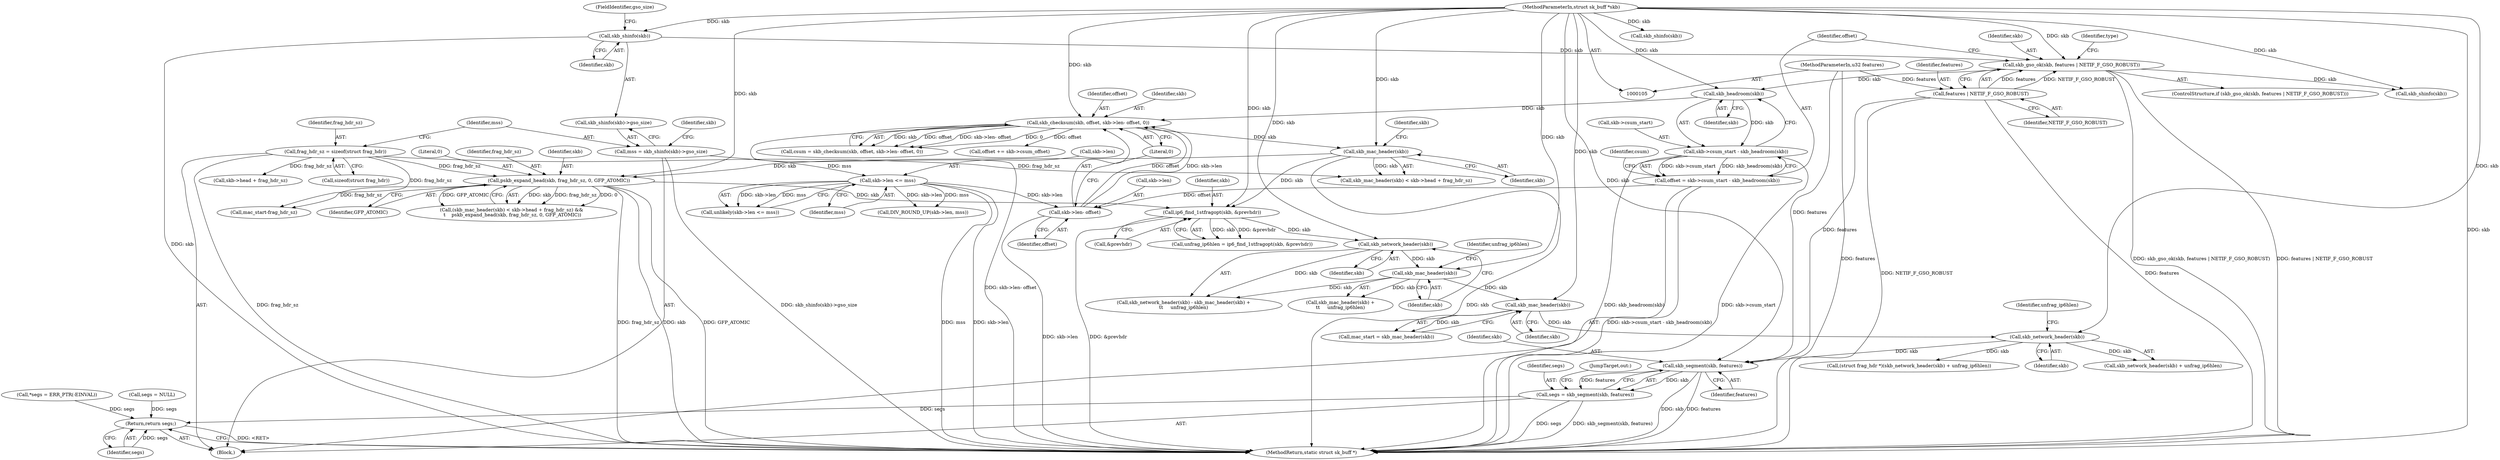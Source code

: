 digraph "0_linux_a9cf73ea7ff78f52662c8658d93c226effbbedde@pointer" {
"1000306" [label="(Call,skb_segment(skb, features))"];
"1000289" [label="(Call,skb_network_header(skb))"];
"1000266" [label="(Call,skb_mac_header(skb))"];
"1000261" [label="(Call,skb_mac_header(skb))"];
"1000258" [label="(Call,skb_network_header(skb))"];
"1000243" [label="(Call,ip6_find_1stfragopt(skb, &prevhdr))"];
"1000235" [label="(Call,pskb_expand_head(skb, frag_hdr_sz, 0, GFP_ATOMIC))"];
"1000228" [label="(Call,skb_mac_header(skb))"];
"1000195" [label="(Call,skb_checksum(skb, offset, skb->len- offset, 0))"];
"1000191" [label="(Call,skb_headroom(skb))"];
"1000144" [label="(Call,skb_gso_ok(skb, features | NETIF_F_GSO_ROBUST))"];
"1000132" [label="(Call,skb_shinfo(skb))"];
"1000106" [label="(MethodParameterIn,struct sk_buff *skb)"];
"1000146" [label="(Call,features | NETIF_F_GSO_ROBUST)"];
"1000107" [label="(MethodParameterIn,u32 features)"];
"1000198" [label="(Call,skb->len- offset)"];
"1000137" [label="(Call,skb->len <= mss)"];
"1000129" [label="(Call,mss = skb_shinfo(skb)->gso_size)"];
"1000185" [label="(Call,offset = skb->csum_start - skb_headroom(skb))"];
"1000187" [label="(Call,skb->csum_start - skb_headroom(skb))"];
"1000123" [label="(Call,frag_hdr_sz = sizeof(struct frag_hdr))"];
"1000304" [label="(Call,segs = skb_segment(skb, features))"];
"1000310" [label="(Return,return segs;)"];
"1000309" [label="(JumpTarget,out:)"];
"1000146" [label="(Call,features | NETIF_F_GSO_ROBUST)"];
"1000145" [label="(Identifier,skb)"];
"1000311" [label="(Identifier,segs)"];
"1000193" [label="(Call,csum = skb_checksum(skb, offset, skb->len- offset, 0))"];
"1000186" [label="(Identifier,offset)"];
"1000258" [label="(Call,skb_network_header(skb))"];
"1000181" [label="(Call,segs = NULL)"];
"1000134" [label="(FieldIdentifier,gso_size)"];
"1000194" [label="(Identifier,csum)"];
"1000263" [label="(Identifier,unfrag_ip6hlen)"];
"1000188" [label="(Call,skb->csum_start)"];
"1000260" [label="(Call,skb_mac_header(skb) +\n\t\t     unfrag_ip6hlen)"];
"1000202" [label="(Identifier,offset)"];
"1000154" [label="(Call,skb_shinfo(skb))"];
"1000133" [label="(Identifier,skb)"];
"1000139" [label="(Identifier,skb)"];
"1000130" [label="(Identifier,mss)"];
"1000192" [label="(Identifier,skb)"];
"1000286" [label="(Call,(struct frag_hdr *)(skb_network_header(skb) + unfrag_ip6hlen))"];
"1000237" [label="(Identifier,frag_hdr_sz)"];
"1000245" [label="(Call,&prevhdr)"];
"1000305" [label="(Identifier,segs)"];
"1000269" [label="(Call,mac_start-frag_hdr_sz)"];
"1000226" [label="(Call,(skb_mac_header(skb) < skb->head + frag_hdr_sz) &&\n \t    pskb_expand_head(skb, frag_hdr_sz, 0, GFP_ATOMIC))"];
"1000147" [label="(Identifier,features)"];
"1000261" [label="(Call,skb_mac_header(skb))"];
"1000230" [label="(Call,skb->head + frag_hdr_sz)"];
"1000312" [label="(MethodReturn,static struct sk_buff *)"];
"1000138" [label="(Call,skb->len)"];
"1000108" [label="(Block,)"];
"1000196" [label="(Identifier,skb)"];
"1000229" [label="(Identifier,skb)"];
"1000173" [label="(Call,skb_shinfo(skb))"];
"1000291" [label="(Identifier,unfrag_ip6hlen)"];
"1000110" [label="(Call,*segs = ERR_PTR(-EINVAL))"];
"1000107" [label="(MethodParameterIn,u32 features)"];
"1000262" [label="(Identifier,skb)"];
"1000290" [label="(Identifier,skb)"];
"1000187" [label="(Call,skb->csum_start - skb_headroom(skb))"];
"1000123" [label="(Call,frag_hdr_sz = sizeof(struct frag_hdr))"];
"1000131" [label="(Call,skb_shinfo(skb)->gso_size)"];
"1000241" [label="(Call,unfrag_ip6hlen = ip6_find_1stfragopt(skb, &prevhdr))"];
"1000185" [label="(Call,offset = skb->csum_start - skb_headroom(skb))"];
"1000232" [label="(Identifier,skb)"];
"1000235" [label="(Call,pskb_expand_head(skb, frag_hdr_sz, 0, GFP_ATOMIC))"];
"1000257" [label="(Call,skb_network_header(skb) - skb_mac_header(skb) +\n\t\t     unfrag_ip6hlen)"];
"1000236" [label="(Identifier,skb)"];
"1000137" [label="(Call,skb->len <= mss)"];
"1000199" [label="(Call,skb->len)"];
"1000204" [label="(Call,offset += skb->csum_offset)"];
"1000144" [label="(Call,skb_gso_ok(skb, features | NETIF_F_GSO_ROBUST))"];
"1000124" [label="(Identifier,frag_hdr_sz)"];
"1000136" [label="(Call,unlikely(skb->len <= mss))"];
"1000143" [label="(ControlStructure,if (skb_gso_ok(skb, features | NETIF_F_GSO_ROBUST)))"];
"1000195" [label="(Call,skb_checksum(skb, offset, skb->len- offset, 0))"];
"1000308" [label="(Identifier,features)"];
"1000106" [label="(MethodParameterIn,struct sk_buff *skb)"];
"1000267" [label="(Identifier,skb)"];
"1000238" [label="(Literal,0)"];
"1000191" [label="(Call,skb_headroom(skb))"];
"1000239" [label="(Identifier,GFP_ATOMIC)"];
"1000264" [label="(Call,mac_start = skb_mac_header(skb))"];
"1000141" [label="(Identifier,mss)"];
"1000129" [label="(Call,mss = skb_shinfo(skb)->gso_size)"];
"1000266" [label="(Call,skb_mac_header(skb))"];
"1000228" [label="(Call,skb_mac_header(skb))"];
"1000203" [label="(Literal,0)"];
"1000304" [label="(Call,segs = skb_segment(skb, features))"];
"1000244" [label="(Identifier,skb)"];
"1000197" [label="(Identifier,offset)"];
"1000306" [label="(Call,skb_segment(skb, features))"];
"1000176" [label="(Call,DIV_ROUND_UP(skb->len, mss))"];
"1000288" [label="(Call,skb_network_header(skb) + unfrag_ip6hlen)"];
"1000152" [label="(Identifier,type)"];
"1000243" [label="(Call,ip6_find_1stfragopt(skb, &prevhdr))"];
"1000148" [label="(Identifier,NETIF_F_GSO_ROBUST)"];
"1000198" [label="(Call,skb->len- offset)"];
"1000125" [label="(Call,sizeof(struct frag_hdr))"];
"1000132" [label="(Call,skb_shinfo(skb))"];
"1000289" [label="(Call,skb_network_header(skb))"];
"1000227" [label="(Call,skb_mac_header(skb) < skb->head + frag_hdr_sz)"];
"1000259" [label="(Identifier,skb)"];
"1000307" [label="(Identifier,skb)"];
"1000310" [label="(Return,return segs;)"];
"1000306" -> "1000304"  [label="AST: "];
"1000306" -> "1000308"  [label="CFG: "];
"1000307" -> "1000306"  [label="AST: "];
"1000308" -> "1000306"  [label="AST: "];
"1000304" -> "1000306"  [label="CFG: "];
"1000306" -> "1000312"  [label="DDG: skb"];
"1000306" -> "1000312"  [label="DDG: features"];
"1000306" -> "1000304"  [label="DDG: skb"];
"1000306" -> "1000304"  [label="DDG: features"];
"1000289" -> "1000306"  [label="DDG: skb"];
"1000106" -> "1000306"  [label="DDG: skb"];
"1000146" -> "1000306"  [label="DDG: features"];
"1000107" -> "1000306"  [label="DDG: features"];
"1000289" -> "1000288"  [label="AST: "];
"1000289" -> "1000290"  [label="CFG: "];
"1000290" -> "1000289"  [label="AST: "];
"1000291" -> "1000289"  [label="CFG: "];
"1000289" -> "1000286"  [label="DDG: skb"];
"1000289" -> "1000288"  [label="DDG: skb"];
"1000266" -> "1000289"  [label="DDG: skb"];
"1000106" -> "1000289"  [label="DDG: skb"];
"1000266" -> "1000264"  [label="AST: "];
"1000266" -> "1000267"  [label="CFG: "];
"1000267" -> "1000266"  [label="AST: "];
"1000264" -> "1000266"  [label="CFG: "];
"1000266" -> "1000264"  [label="DDG: skb"];
"1000261" -> "1000266"  [label="DDG: skb"];
"1000106" -> "1000266"  [label="DDG: skb"];
"1000261" -> "1000260"  [label="AST: "];
"1000261" -> "1000262"  [label="CFG: "];
"1000262" -> "1000261"  [label="AST: "];
"1000263" -> "1000261"  [label="CFG: "];
"1000261" -> "1000257"  [label="DDG: skb"];
"1000261" -> "1000260"  [label="DDG: skb"];
"1000258" -> "1000261"  [label="DDG: skb"];
"1000106" -> "1000261"  [label="DDG: skb"];
"1000258" -> "1000257"  [label="AST: "];
"1000258" -> "1000259"  [label="CFG: "];
"1000259" -> "1000258"  [label="AST: "];
"1000262" -> "1000258"  [label="CFG: "];
"1000258" -> "1000257"  [label="DDG: skb"];
"1000243" -> "1000258"  [label="DDG: skb"];
"1000106" -> "1000258"  [label="DDG: skb"];
"1000243" -> "1000241"  [label="AST: "];
"1000243" -> "1000245"  [label="CFG: "];
"1000244" -> "1000243"  [label="AST: "];
"1000245" -> "1000243"  [label="AST: "];
"1000241" -> "1000243"  [label="CFG: "];
"1000243" -> "1000312"  [label="DDG: &prevhdr"];
"1000243" -> "1000241"  [label="DDG: skb"];
"1000243" -> "1000241"  [label="DDG: &prevhdr"];
"1000235" -> "1000243"  [label="DDG: skb"];
"1000228" -> "1000243"  [label="DDG: skb"];
"1000106" -> "1000243"  [label="DDG: skb"];
"1000235" -> "1000226"  [label="AST: "];
"1000235" -> "1000239"  [label="CFG: "];
"1000236" -> "1000235"  [label="AST: "];
"1000237" -> "1000235"  [label="AST: "];
"1000238" -> "1000235"  [label="AST: "];
"1000239" -> "1000235"  [label="AST: "];
"1000226" -> "1000235"  [label="CFG: "];
"1000235" -> "1000312"  [label="DDG: frag_hdr_sz"];
"1000235" -> "1000312"  [label="DDG: skb"];
"1000235" -> "1000312"  [label="DDG: GFP_ATOMIC"];
"1000235" -> "1000226"  [label="DDG: skb"];
"1000235" -> "1000226"  [label="DDG: frag_hdr_sz"];
"1000235" -> "1000226"  [label="DDG: 0"];
"1000235" -> "1000226"  [label="DDG: GFP_ATOMIC"];
"1000228" -> "1000235"  [label="DDG: skb"];
"1000106" -> "1000235"  [label="DDG: skb"];
"1000123" -> "1000235"  [label="DDG: frag_hdr_sz"];
"1000235" -> "1000269"  [label="DDG: frag_hdr_sz"];
"1000228" -> "1000227"  [label="AST: "];
"1000228" -> "1000229"  [label="CFG: "];
"1000229" -> "1000228"  [label="AST: "];
"1000232" -> "1000228"  [label="CFG: "];
"1000228" -> "1000312"  [label="DDG: skb"];
"1000228" -> "1000227"  [label="DDG: skb"];
"1000195" -> "1000228"  [label="DDG: skb"];
"1000106" -> "1000228"  [label="DDG: skb"];
"1000195" -> "1000193"  [label="AST: "];
"1000195" -> "1000203"  [label="CFG: "];
"1000196" -> "1000195"  [label="AST: "];
"1000197" -> "1000195"  [label="AST: "];
"1000198" -> "1000195"  [label="AST: "];
"1000203" -> "1000195"  [label="AST: "];
"1000193" -> "1000195"  [label="CFG: "];
"1000195" -> "1000312"  [label="DDG: skb->len- offset"];
"1000195" -> "1000193"  [label="DDG: skb"];
"1000195" -> "1000193"  [label="DDG: offset"];
"1000195" -> "1000193"  [label="DDG: skb->len- offset"];
"1000195" -> "1000193"  [label="DDG: 0"];
"1000191" -> "1000195"  [label="DDG: skb"];
"1000106" -> "1000195"  [label="DDG: skb"];
"1000198" -> "1000195"  [label="DDG: offset"];
"1000198" -> "1000195"  [label="DDG: skb->len"];
"1000195" -> "1000204"  [label="DDG: offset"];
"1000191" -> "1000187"  [label="AST: "];
"1000191" -> "1000192"  [label="CFG: "];
"1000192" -> "1000191"  [label="AST: "];
"1000187" -> "1000191"  [label="CFG: "];
"1000191" -> "1000187"  [label="DDG: skb"];
"1000144" -> "1000191"  [label="DDG: skb"];
"1000106" -> "1000191"  [label="DDG: skb"];
"1000144" -> "1000143"  [label="AST: "];
"1000144" -> "1000146"  [label="CFG: "];
"1000145" -> "1000144"  [label="AST: "];
"1000146" -> "1000144"  [label="AST: "];
"1000152" -> "1000144"  [label="CFG: "];
"1000186" -> "1000144"  [label="CFG: "];
"1000144" -> "1000312"  [label="DDG: skb_gso_ok(skb, features | NETIF_F_GSO_ROBUST)"];
"1000144" -> "1000312"  [label="DDG: features | NETIF_F_GSO_ROBUST"];
"1000132" -> "1000144"  [label="DDG: skb"];
"1000106" -> "1000144"  [label="DDG: skb"];
"1000146" -> "1000144"  [label="DDG: features"];
"1000146" -> "1000144"  [label="DDG: NETIF_F_GSO_ROBUST"];
"1000144" -> "1000154"  [label="DDG: skb"];
"1000132" -> "1000131"  [label="AST: "];
"1000132" -> "1000133"  [label="CFG: "];
"1000133" -> "1000132"  [label="AST: "];
"1000134" -> "1000132"  [label="CFG: "];
"1000132" -> "1000312"  [label="DDG: skb"];
"1000106" -> "1000132"  [label="DDG: skb"];
"1000106" -> "1000105"  [label="AST: "];
"1000106" -> "1000312"  [label="DDG: skb"];
"1000106" -> "1000154"  [label="DDG: skb"];
"1000106" -> "1000173"  [label="DDG: skb"];
"1000146" -> "1000148"  [label="CFG: "];
"1000147" -> "1000146"  [label="AST: "];
"1000148" -> "1000146"  [label="AST: "];
"1000146" -> "1000312"  [label="DDG: NETIF_F_GSO_ROBUST"];
"1000146" -> "1000312"  [label="DDG: features"];
"1000107" -> "1000146"  [label="DDG: features"];
"1000107" -> "1000105"  [label="AST: "];
"1000107" -> "1000312"  [label="DDG: features"];
"1000198" -> "1000202"  [label="CFG: "];
"1000199" -> "1000198"  [label="AST: "];
"1000202" -> "1000198"  [label="AST: "];
"1000203" -> "1000198"  [label="CFG: "];
"1000198" -> "1000312"  [label="DDG: skb->len"];
"1000137" -> "1000198"  [label="DDG: skb->len"];
"1000185" -> "1000198"  [label="DDG: offset"];
"1000137" -> "1000136"  [label="AST: "];
"1000137" -> "1000141"  [label="CFG: "];
"1000138" -> "1000137"  [label="AST: "];
"1000141" -> "1000137"  [label="AST: "];
"1000136" -> "1000137"  [label="CFG: "];
"1000137" -> "1000312"  [label="DDG: mss"];
"1000137" -> "1000312"  [label="DDG: skb->len"];
"1000137" -> "1000136"  [label="DDG: skb->len"];
"1000137" -> "1000136"  [label="DDG: mss"];
"1000129" -> "1000137"  [label="DDG: mss"];
"1000137" -> "1000176"  [label="DDG: skb->len"];
"1000137" -> "1000176"  [label="DDG: mss"];
"1000129" -> "1000108"  [label="AST: "];
"1000129" -> "1000131"  [label="CFG: "];
"1000130" -> "1000129"  [label="AST: "];
"1000131" -> "1000129"  [label="AST: "];
"1000139" -> "1000129"  [label="CFG: "];
"1000129" -> "1000312"  [label="DDG: skb_shinfo(skb)->gso_size"];
"1000185" -> "1000108"  [label="AST: "];
"1000185" -> "1000187"  [label="CFG: "];
"1000186" -> "1000185"  [label="AST: "];
"1000187" -> "1000185"  [label="AST: "];
"1000194" -> "1000185"  [label="CFG: "];
"1000185" -> "1000312"  [label="DDG: skb->csum_start - skb_headroom(skb)"];
"1000187" -> "1000185"  [label="DDG: skb->csum_start"];
"1000187" -> "1000185"  [label="DDG: skb_headroom(skb)"];
"1000188" -> "1000187"  [label="AST: "];
"1000187" -> "1000312"  [label="DDG: skb->csum_start"];
"1000187" -> "1000312"  [label="DDG: skb_headroom(skb)"];
"1000123" -> "1000108"  [label="AST: "];
"1000123" -> "1000125"  [label="CFG: "];
"1000124" -> "1000123"  [label="AST: "];
"1000125" -> "1000123"  [label="AST: "];
"1000130" -> "1000123"  [label="CFG: "];
"1000123" -> "1000312"  [label="DDG: frag_hdr_sz"];
"1000123" -> "1000227"  [label="DDG: frag_hdr_sz"];
"1000123" -> "1000230"  [label="DDG: frag_hdr_sz"];
"1000123" -> "1000269"  [label="DDG: frag_hdr_sz"];
"1000304" -> "1000108"  [label="AST: "];
"1000305" -> "1000304"  [label="AST: "];
"1000309" -> "1000304"  [label="CFG: "];
"1000304" -> "1000312"  [label="DDG: segs"];
"1000304" -> "1000312"  [label="DDG: skb_segment(skb, features)"];
"1000304" -> "1000310"  [label="DDG: segs"];
"1000310" -> "1000108"  [label="AST: "];
"1000310" -> "1000311"  [label="CFG: "];
"1000311" -> "1000310"  [label="AST: "];
"1000312" -> "1000310"  [label="CFG: "];
"1000310" -> "1000312"  [label="DDG: <RET>"];
"1000311" -> "1000310"  [label="DDG: segs"];
"1000181" -> "1000310"  [label="DDG: segs"];
"1000110" -> "1000310"  [label="DDG: segs"];
}
